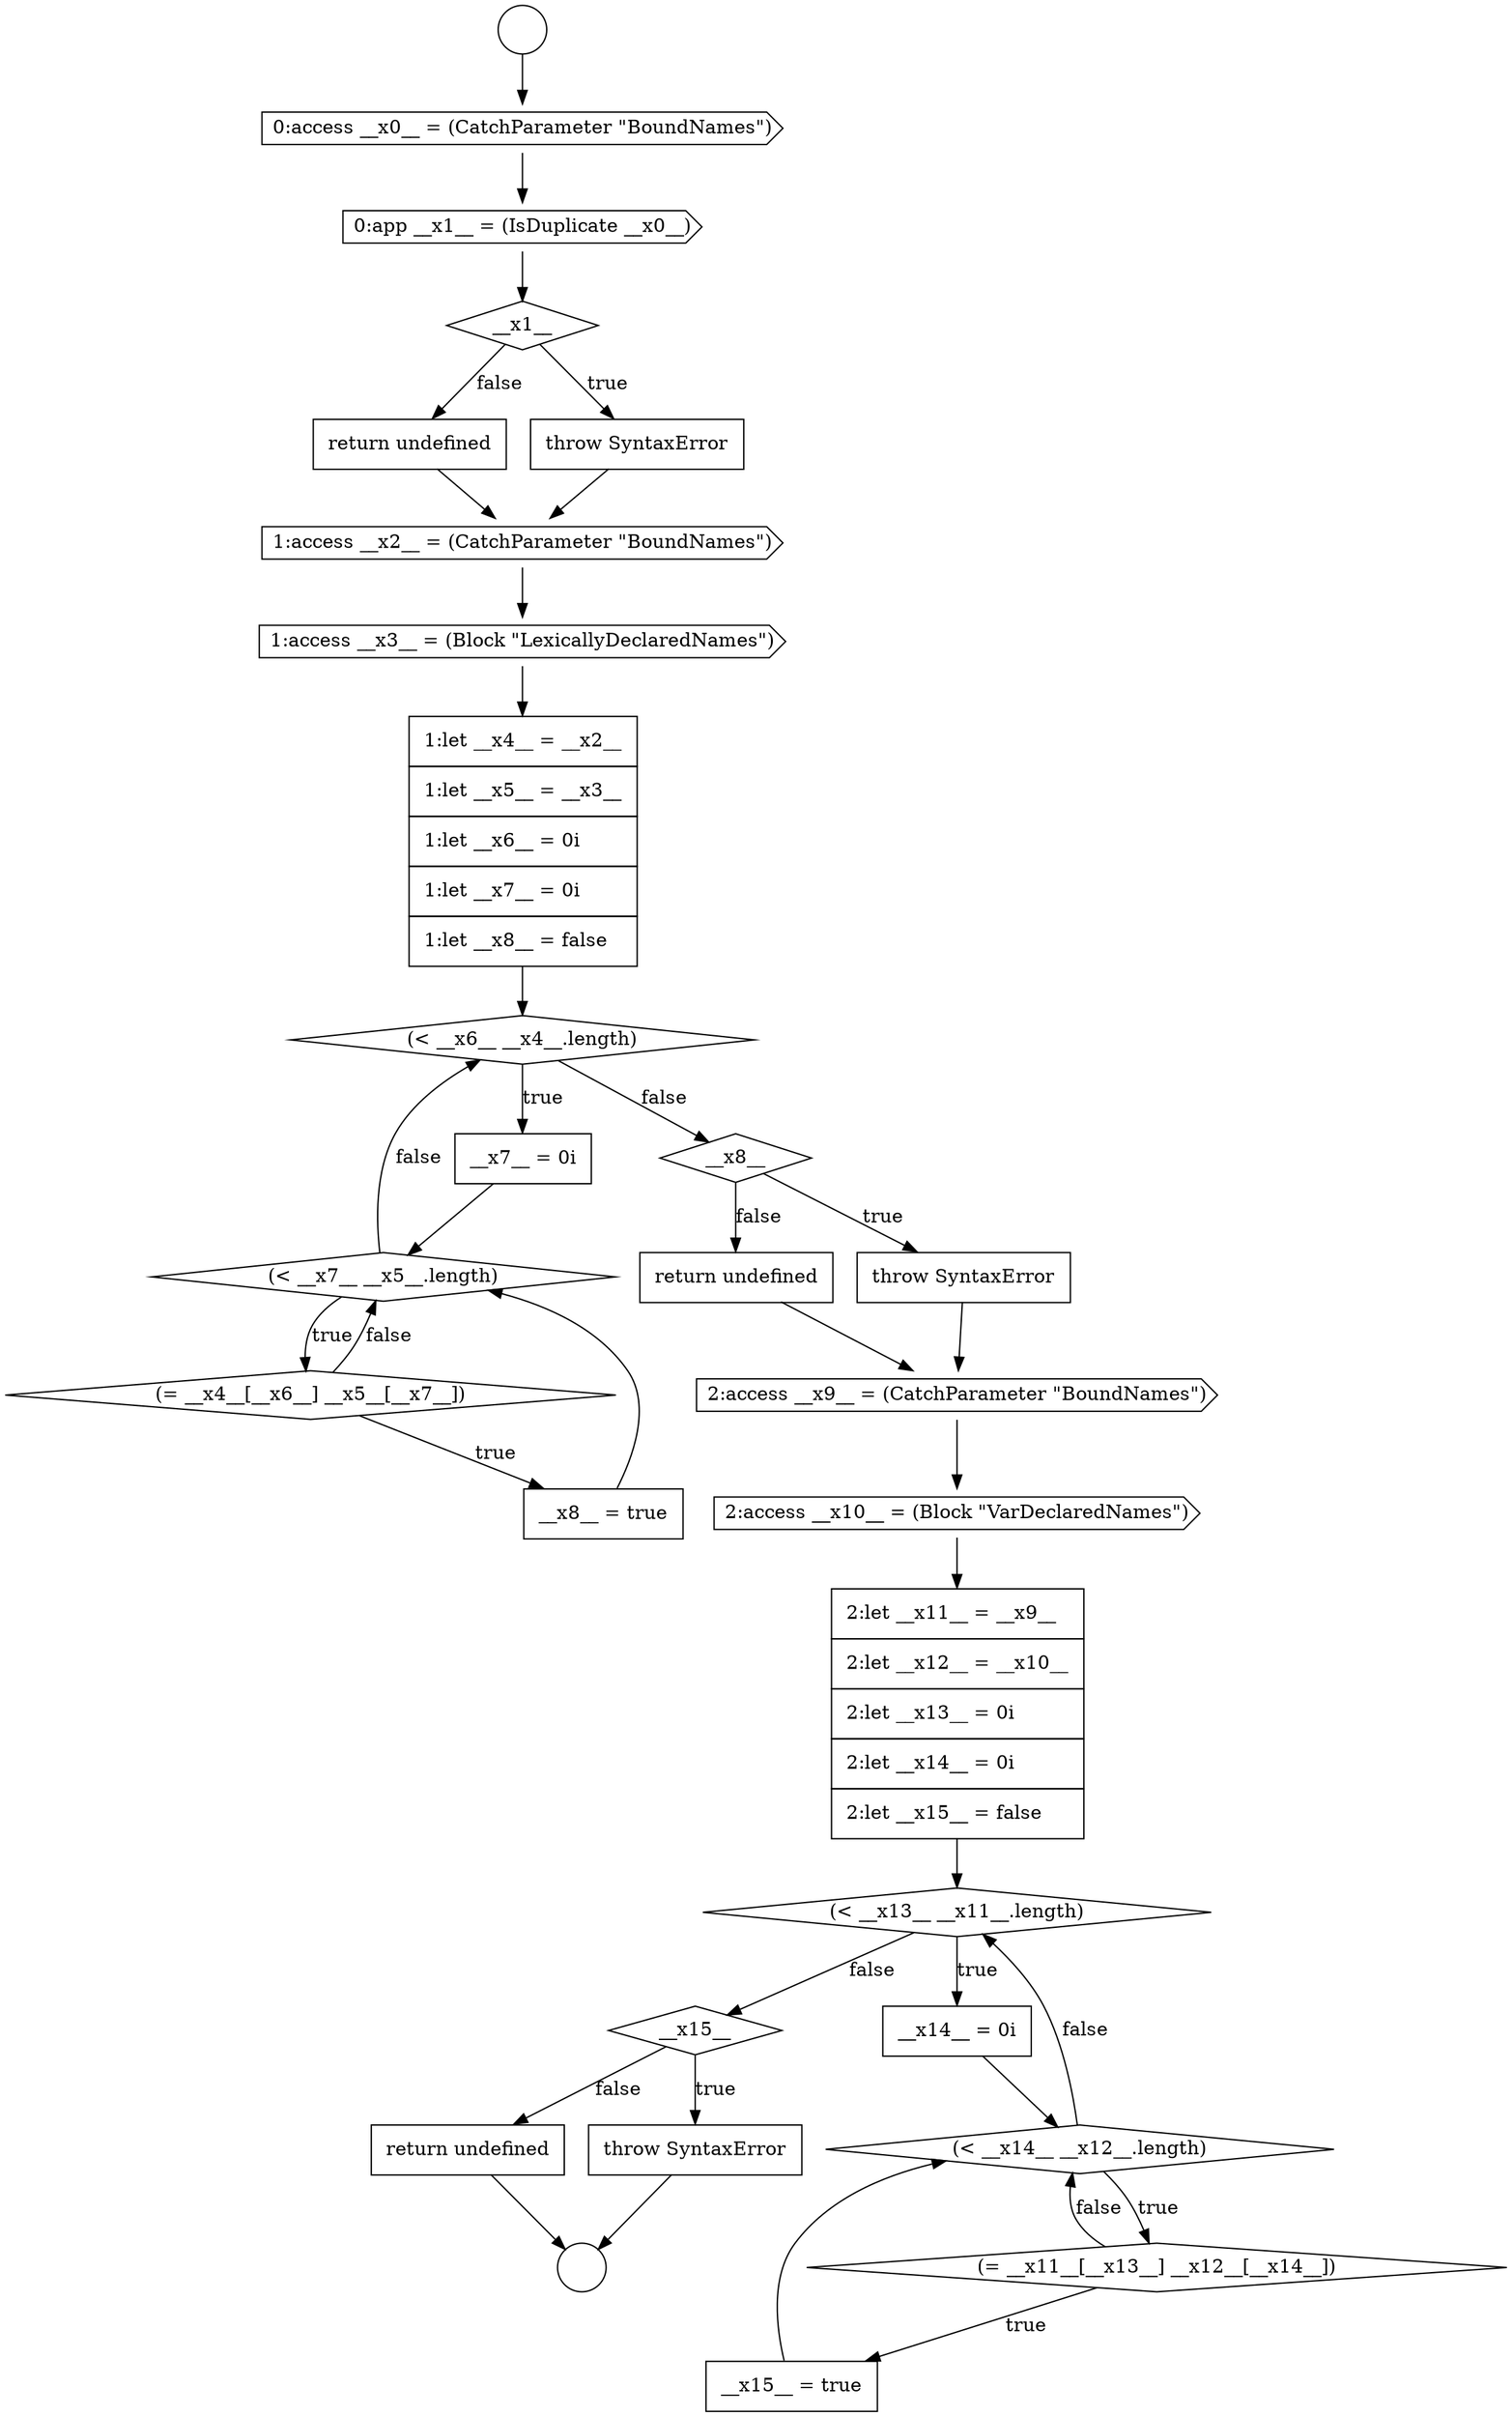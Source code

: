 digraph {
  node19342 [shape=cds, label=<<font color="black">0:app __x1__ = (IsDuplicate __x0__)</font>> color="black" fillcolor="white" style=filled]
  node19355 [shape=none, margin=0, label=<<font color="black">
    <table border="0" cellborder="1" cellspacing="0" cellpadding="10">
      <tr><td align="left">throw SyntaxError</td></tr>
    </table>
  </font>> color="black" fillcolor="white" style=filled]
  node19359 [shape=none, margin=0, label=<<font color="black">
    <table border="0" cellborder="1" cellspacing="0" cellpadding="10">
      <tr><td align="left">2:let __x11__ = __x9__</td></tr>
      <tr><td align="left">2:let __x12__ = __x10__</td></tr>
      <tr><td align="left">2:let __x13__ = 0i</td></tr>
      <tr><td align="left">2:let __x14__ = 0i</td></tr>
      <tr><td align="left">2:let __x15__ = false</td></tr>
    </table>
  </font>> color="black" fillcolor="white" style=filled]
  node19361 [shape=none, margin=0, label=<<font color="black">
    <table border="0" cellborder="1" cellspacing="0" cellpadding="10">
      <tr><td align="left">__x14__ = 0i</td></tr>
    </table>
  </font>> color="black" fillcolor="white" style=filled]
  node19351 [shape=diamond, label=<<font color="black">(&lt; __x7__ __x5__.length)</font>> color="black" fillcolor="white" style=filled]
  node19341 [shape=cds, label=<<font color="black">0:access __x0__ = (CatchParameter &quot;BoundNames&quot;)</font>> color="black" fillcolor="white" style=filled]
  node19358 [shape=cds, label=<<font color="black">2:access __x10__ = (Block &quot;VarDeclaredNames&quot;)</font>> color="black" fillcolor="white" style=filled]
  node19365 [shape=diamond, label=<<font color="black">__x15__</font>> color="black" fillcolor="white" style=filled]
  node19363 [shape=diamond, label=<<font color="black">(= __x11__[__x13__] __x12__[__x14__])</font>> color="black" fillcolor="white" style=filled]
  node19346 [shape=cds, label=<<font color="black">1:access __x2__ = (CatchParameter &quot;BoundNames&quot;)</font>> color="black" fillcolor="white" style=filled]
  node19356 [shape=none, margin=0, label=<<font color="black">
    <table border="0" cellborder="1" cellspacing="0" cellpadding="10">
      <tr><td align="left">return undefined</td></tr>
    </table>
  </font>> color="black" fillcolor="white" style=filled]
  node19339 [shape=circle label=" " color="black" fillcolor="white" style=filled]
  node19360 [shape=diamond, label=<<font color="black">(&lt; __x13__ __x11__.length)</font>> color="black" fillcolor="white" style=filled]
  node19343 [shape=diamond, label=<<font color="black">__x1__</font>> color="black" fillcolor="white" style=filled]
  node19364 [shape=none, margin=0, label=<<font color="black">
    <table border="0" cellborder="1" cellspacing="0" cellpadding="10">
      <tr><td align="left">__x15__ = true</td></tr>
    </table>
  </font>> color="black" fillcolor="white" style=filled]
  node19347 [shape=cds, label=<<font color="black">1:access __x3__ = (Block &quot;LexicallyDeclaredNames&quot;)</font>> color="black" fillcolor="white" style=filled]
  node19350 [shape=none, margin=0, label=<<font color="black">
    <table border="0" cellborder="1" cellspacing="0" cellpadding="10">
      <tr><td align="left">__x7__ = 0i</td></tr>
    </table>
  </font>> color="black" fillcolor="white" style=filled]
  node19354 [shape=diamond, label=<<font color="black">__x8__</font>> color="black" fillcolor="white" style=filled]
  node19366 [shape=none, margin=0, label=<<font color="black">
    <table border="0" cellborder="1" cellspacing="0" cellpadding="10">
      <tr><td align="left">throw SyntaxError</td></tr>
    </table>
  </font>> color="black" fillcolor="white" style=filled]
  node19345 [shape=none, margin=0, label=<<font color="black">
    <table border="0" cellborder="1" cellspacing="0" cellpadding="10">
      <tr><td align="left">return undefined</td></tr>
    </table>
  </font>> color="black" fillcolor="white" style=filled]
  node19352 [shape=diamond, label=<<font color="black">(= __x4__[__x6__] __x5__[__x7__])</font>> color="black" fillcolor="white" style=filled]
  node19357 [shape=cds, label=<<font color="black">2:access __x9__ = (CatchParameter &quot;BoundNames&quot;)</font>> color="black" fillcolor="white" style=filled]
  node19362 [shape=diamond, label=<<font color="black">(&lt; __x14__ __x12__.length)</font>> color="black" fillcolor="white" style=filled]
  node19340 [shape=circle label=" " color="black" fillcolor="white" style=filled]
  node19353 [shape=none, margin=0, label=<<font color="black">
    <table border="0" cellborder="1" cellspacing="0" cellpadding="10">
      <tr><td align="left">__x8__ = true</td></tr>
    </table>
  </font>> color="black" fillcolor="white" style=filled]
  node19367 [shape=none, margin=0, label=<<font color="black">
    <table border="0" cellborder="1" cellspacing="0" cellpadding="10">
      <tr><td align="left">return undefined</td></tr>
    </table>
  </font>> color="black" fillcolor="white" style=filled]
  node19344 [shape=none, margin=0, label=<<font color="black">
    <table border="0" cellborder="1" cellspacing="0" cellpadding="10">
      <tr><td align="left">throw SyntaxError</td></tr>
    </table>
  </font>> color="black" fillcolor="white" style=filled]
  node19349 [shape=diamond, label=<<font color="black">(&lt; __x6__ __x4__.length)</font>> color="black" fillcolor="white" style=filled]
  node19348 [shape=none, margin=0, label=<<font color="black">
    <table border="0" cellborder="1" cellspacing="0" cellpadding="10">
      <tr><td align="left">1:let __x4__ = __x2__</td></tr>
      <tr><td align="left">1:let __x5__ = __x3__</td></tr>
      <tr><td align="left">1:let __x6__ = 0i</td></tr>
      <tr><td align="left">1:let __x7__ = 0i</td></tr>
      <tr><td align="left">1:let __x8__ = false</td></tr>
    </table>
  </font>> color="black" fillcolor="white" style=filled]
  node19347 -> node19348 [ color="black"]
  node19358 -> node19359 [ color="black"]
  node19362 -> node19363 [label=<<font color="black">true</font>> color="black"]
  node19362 -> node19360 [label=<<font color="black">false</font>> color="black"]
  node19348 -> node19349 [ color="black"]
  node19367 -> node19340 [ color="black"]
  node19351 -> node19352 [label=<<font color="black">true</font>> color="black"]
  node19351 -> node19349 [label=<<font color="black">false</font>> color="black"]
  node19366 -> node19340 [ color="black"]
  node19341 -> node19342 [ color="black"]
  node19350 -> node19351 [ color="black"]
  node19354 -> node19355 [label=<<font color="black">true</font>> color="black"]
  node19354 -> node19356 [label=<<font color="black">false</font>> color="black"]
  node19363 -> node19364 [label=<<font color="black">true</font>> color="black"]
  node19363 -> node19362 [label=<<font color="black">false</font>> color="black"]
  node19355 -> node19357 [ color="black"]
  node19361 -> node19362 [ color="black"]
  node19360 -> node19361 [label=<<font color="black">true</font>> color="black"]
  node19360 -> node19365 [label=<<font color="black">false</font>> color="black"]
  node19357 -> node19358 [ color="black"]
  node19339 -> node19341 [ color="black"]
  node19352 -> node19353 [label=<<font color="black">true</font>> color="black"]
  node19352 -> node19351 [label=<<font color="black">false</font>> color="black"]
  node19343 -> node19344 [label=<<font color="black">true</font>> color="black"]
  node19343 -> node19345 [label=<<font color="black">false</font>> color="black"]
  node19345 -> node19346 [ color="black"]
  node19344 -> node19346 [ color="black"]
  node19342 -> node19343 [ color="black"]
  node19356 -> node19357 [ color="black"]
  node19353 -> node19351 [ color="black"]
  node19349 -> node19350 [label=<<font color="black">true</font>> color="black"]
  node19349 -> node19354 [label=<<font color="black">false</font>> color="black"]
  node19365 -> node19366 [label=<<font color="black">true</font>> color="black"]
  node19365 -> node19367 [label=<<font color="black">false</font>> color="black"]
  node19359 -> node19360 [ color="black"]
  node19364 -> node19362 [ color="black"]
  node19346 -> node19347 [ color="black"]
}
